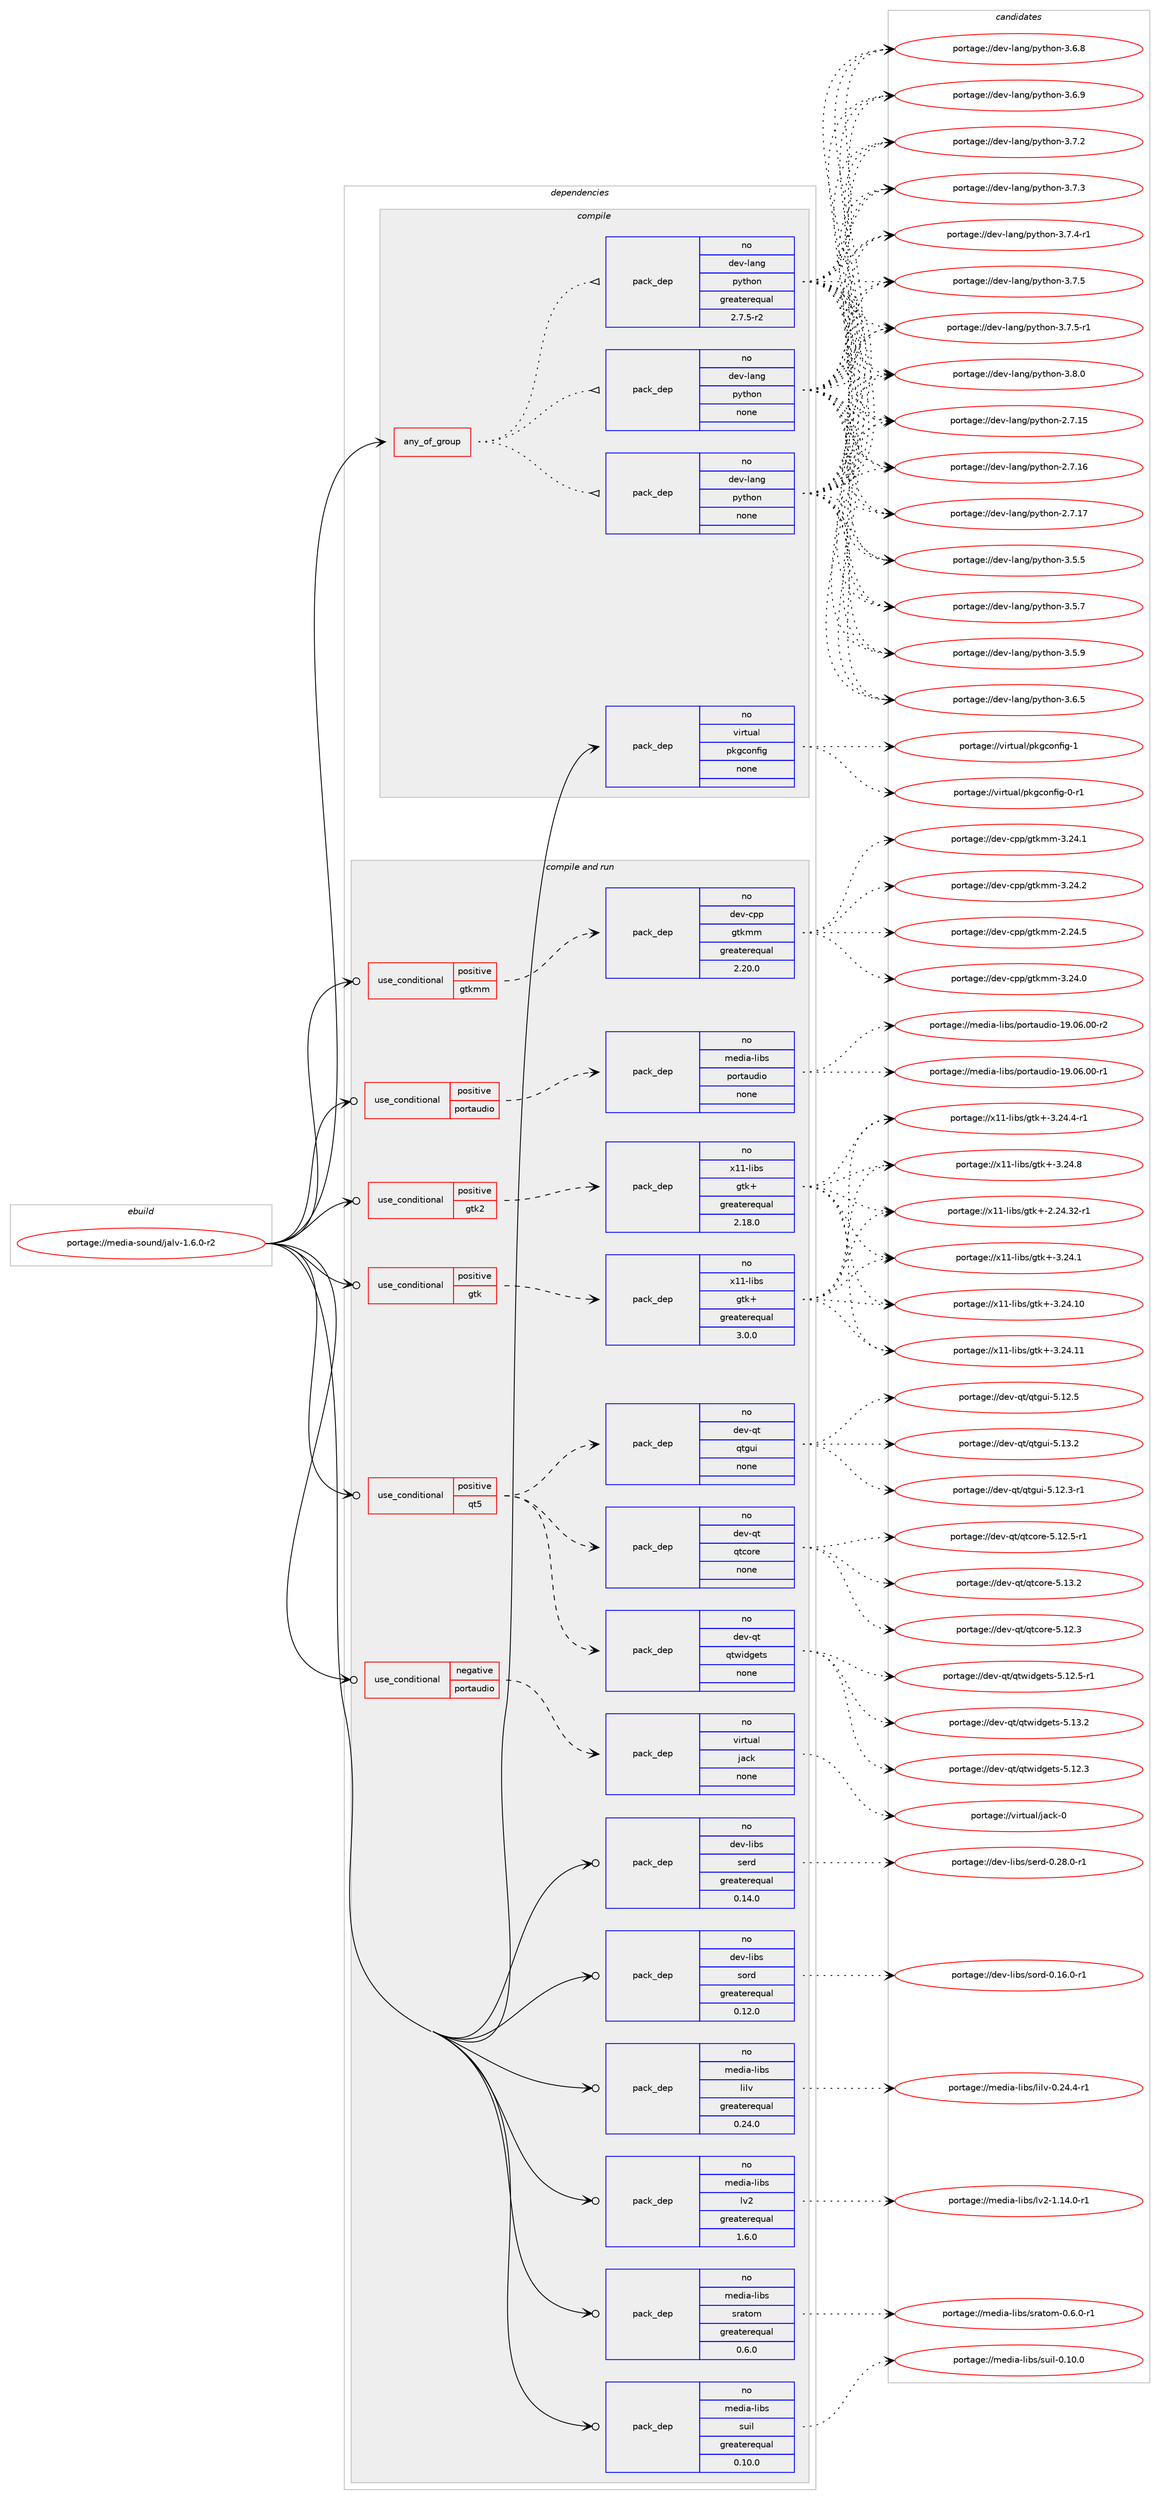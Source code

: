 digraph prolog {

# *************
# Graph options
# *************

newrank=true;
concentrate=true;
compound=true;
graph [rankdir=LR,fontname=Helvetica,fontsize=10,ranksep=1.5];#, ranksep=2.5, nodesep=0.2];
edge  [arrowhead=vee];
node  [fontname=Helvetica,fontsize=10];

# **********
# The ebuild
# **********

subgraph cluster_leftcol {
color=gray;
rank=same;
label=<<i>ebuild</i>>;
id [label="portage://media-sound/jalv-1.6.0-r2", color=red, width=4, href="../media-sound/jalv-1.6.0-r2.svg"];
}

# ****************
# The dependencies
# ****************

subgraph cluster_midcol {
color=gray;
label=<<i>dependencies</i>>;
subgraph cluster_compile {
fillcolor="#eeeeee";
style=filled;
label=<<i>compile</i>>;
subgraph any5316 {
dependency332515 [label=<<TABLE BORDER="0" CELLBORDER="1" CELLSPACING="0" CELLPADDING="4"><TR><TD CELLPADDING="10">any_of_group</TD></TR></TABLE>>, shape=none, color=red];subgraph pack244458 {
dependency332516 [label=<<TABLE BORDER="0" CELLBORDER="1" CELLSPACING="0" CELLPADDING="4" WIDTH="220"><TR><TD ROWSPAN="6" CELLPADDING="30">pack_dep</TD></TR><TR><TD WIDTH="110">no</TD></TR><TR><TD>dev-lang</TD></TR><TR><TD>python</TD></TR><TR><TD>none</TD></TR><TR><TD></TD></TR></TABLE>>, shape=none, color=blue];
}
dependency332515:e -> dependency332516:w [weight=20,style="dotted",arrowhead="oinv"];
subgraph pack244459 {
dependency332517 [label=<<TABLE BORDER="0" CELLBORDER="1" CELLSPACING="0" CELLPADDING="4" WIDTH="220"><TR><TD ROWSPAN="6" CELLPADDING="30">pack_dep</TD></TR><TR><TD WIDTH="110">no</TD></TR><TR><TD>dev-lang</TD></TR><TR><TD>python</TD></TR><TR><TD>none</TD></TR><TR><TD></TD></TR></TABLE>>, shape=none, color=blue];
}
dependency332515:e -> dependency332517:w [weight=20,style="dotted",arrowhead="oinv"];
subgraph pack244460 {
dependency332518 [label=<<TABLE BORDER="0" CELLBORDER="1" CELLSPACING="0" CELLPADDING="4" WIDTH="220"><TR><TD ROWSPAN="6" CELLPADDING="30">pack_dep</TD></TR><TR><TD WIDTH="110">no</TD></TR><TR><TD>dev-lang</TD></TR><TR><TD>python</TD></TR><TR><TD>greaterequal</TD></TR><TR><TD>2.7.5-r2</TD></TR></TABLE>>, shape=none, color=blue];
}
dependency332515:e -> dependency332518:w [weight=20,style="dotted",arrowhead="oinv"];
}
id:e -> dependency332515:w [weight=20,style="solid",arrowhead="vee"];
subgraph pack244461 {
dependency332519 [label=<<TABLE BORDER="0" CELLBORDER="1" CELLSPACING="0" CELLPADDING="4" WIDTH="220"><TR><TD ROWSPAN="6" CELLPADDING="30">pack_dep</TD></TR><TR><TD WIDTH="110">no</TD></TR><TR><TD>virtual</TD></TR><TR><TD>pkgconfig</TD></TR><TR><TD>none</TD></TR><TR><TD></TD></TR></TABLE>>, shape=none, color=blue];
}
id:e -> dependency332519:w [weight=20,style="solid",arrowhead="vee"];
}
subgraph cluster_compileandrun {
fillcolor="#eeeeee";
style=filled;
label=<<i>compile and run</i>>;
subgraph cond82598 {
dependency332520 [label=<<TABLE BORDER="0" CELLBORDER="1" CELLSPACING="0" CELLPADDING="4"><TR><TD ROWSPAN="3" CELLPADDING="10">use_conditional</TD></TR><TR><TD>negative</TD></TR><TR><TD>portaudio</TD></TR></TABLE>>, shape=none, color=red];
subgraph pack244462 {
dependency332521 [label=<<TABLE BORDER="0" CELLBORDER="1" CELLSPACING="0" CELLPADDING="4" WIDTH="220"><TR><TD ROWSPAN="6" CELLPADDING="30">pack_dep</TD></TR><TR><TD WIDTH="110">no</TD></TR><TR><TD>virtual</TD></TR><TR><TD>jack</TD></TR><TR><TD>none</TD></TR><TR><TD></TD></TR></TABLE>>, shape=none, color=blue];
}
dependency332520:e -> dependency332521:w [weight=20,style="dashed",arrowhead="vee"];
}
id:e -> dependency332520:w [weight=20,style="solid",arrowhead="odotvee"];
subgraph cond82599 {
dependency332522 [label=<<TABLE BORDER="0" CELLBORDER="1" CELLSPACING="0" CELLPADDING="4"><TR><TD ROWSPAN="3" CELLPADDING="10">use_conditional</TD></TR><TR><TD>positive</TD></TR><TR><TD>gtk</TD></TR></TABLE>>, shape=none, color=red];
subgraph pack244463 {
dependency332523 [label=<<TABLE BORDER="0" CELLBORDER="1" CELLSPACING="0" CELLPADDING="4" WIDTH="220"><TR><TD ROWSPAN="6" CELLPADDING="30">pack_dep</TD></TR><TR><TD WIDTH="110">no</TD></TR><TR><TD>x11-libs</TD></TR><TR><TD>gtk+</TD></TR><TR><TD>greaterequal</TD></TR><TR><TD>3.0.0</TD></TR></TABLE>>, shape=none, color=blue];
}
dependency332522:e -> dependency332523:w [weight=20,style="dashed",arrowhead="vee"];
}
id:e -> dependency332522:w [weight=20,style="solid",arrowhead="odotvee"];
subgraph cond82600 {
dependency332524 [label=<<TABLE BORDER="0" CELLBORDER="1" CELLSPACING="0" CELLPADDING="4"><TR><TD ROWSPAN="3" CELLPADDING="10">use_conditional</TD></TR><TR><TD>positive</TD></TR><TR><TD>gtk2</TD></TR></TABLE>>, shape=none, color=red];
subgraph pack244464 {
dependency332525 [label=<<TABLE BORDER="0" CELLBORDER="1" CELLSPACING="0" CELLPADDING="4" WIDTH="220"><TR><TD ROWSPAN="6" CELLPADDING="30">pack_dep</TD></TR><TR><TD WIDTH="110">no</TD></TR><TR><TD>x11-libs</TD></TR><TR><TD>gtk+</TD></TR><TR><TD>greaterequal</TD></TR><TR><TD>2.18.0</TD></TR></TABLE>>, shape=none, color=blue];
}
dependency332524:e -> dependency332525:w [weight=20,style="dashed",arrowhead="vee"];
}
id:e -> dependency332524:w [weight=20,style="solid",arrowhead="odotvee"];
subgraph cond82601 {
dependency332526 [label=<<TABLE BORDER="0" CELLBORDER="1" CELLSPACING="0" CELLPADDING="4"><TR><TD ROWSPAN="3" CELLPADDING="10">use_conditional</TD></TR><TR><TD>positive</TD></TR><TR><TD>gtkmm</TD></TR></TABLE>>, shape=none, color=red];
subgraph pack244465 {
dependency332527 [label=<<TABLE BORDER="0" CELLBORDER="1" CELLSPACING="0" CELLPADDING="4" WIDTH="220"><TR><TD ROWSPAN="6" CELLPADDING="30">pack_dep</TD></TR><TR><TD WIDTH="110">no</TD></TR><TR><TD>dev-cpp</TD></TR><TR><TD>gtkmm</TD></TR><TR><TD>greaterequal</TD></TR><TR><TD>2.20.0</TD></TR></TABLE>>, shape=none, color=blue];
}
dependency332526:e -> dependency332527:w [weight=20,style="dashed",arrowhead="vee"];
}
id:e -> dependency332526:w [weight=20,style="solid",arrowhead="odotvee"];
subgraph cond82602 {
dependency332528 [label=<<TABLE BORDER="0" CELLBORDER="1" CELLSPACING="0" CELLPADDING="4"><TR><TD ROWSPAN="3" CELLPADDING="10">use_conditional</TD></TR><TR><TD>positive</TD></TR><TR><TD>portaudio</TD></TR></TABLE>>, shape=none, color=red];
subgraph pack244466 {
dependency332529 [label=<<TABLE BORDER="0" CELLBORDER="1" CELLSPACING="0" CELLPADDING="4" WIDTH="220"><TR><TD ROWSPAN="6" CELLPADDING="30">pack_dep</TD></TR><TR><TD WIDTH="110">no</TD></TR><TR><TD>media-libs</TD></TR><TR><TD>portaudio</TD></TR><TR><TD>none</TD></TR><TR><TD></TD></TR></TABLE>>, shape=none, color=blue];
}
dependency332528:e -> dependency332529:w [weight=20,style="dashed",arrowhead="vee"];
}
id:e -> dependency332528:w [weight=20,style="solid",arrowhead="odotvee"];
subgraph cond82603 {
dependency332530 [label=<<TABLE BORDER="0" CELLBORDER="1" CELLSPACING="0" CELLPADDING="4"><TR><TD ROWSPAN="3" CELLPADDING="10">use_conditional</TD></TR><TR><TD>positive</TD></TR><TR><TD>qt5</TD></TR></TABLE>>, shape=none, color=red];
subgraph pack244467 {
dependency332531 [label=<<TABLE BORDER="0" CELLBORDER="1" CELLSPACING="0" CELLPADDING="4" WIDTH="220"><TR><TD ROWSPAN="6" CELLPADDING="30">pack_dep</TD></TR><TR><TD WIDTH="110">no</TD></TR><TR><TD>dev-qt</TD></TR><TR><TD>qtcore</TD></TR><TR><TD>none</TD></TR><TR><TD></TD></TR></TABLE>>, shape=none, color=blue];
}
dependency332530:e -> dependency332531:w [weight=20,style="dashed",arrowhead="vee"];
subgraph pack244468 {
dependency332532 [label=<<TABLE BORDER="0" CELLBORDER="1" CELLSPACING="0" CELLPADDING="4" WIDTH="220"><TR><TD ROWSPAN="6" CELLPADDING="30">pack_dep</TD></TR><TR><TD WIDTH="110">no</TD></TR><TR><TD>dev-qt</TD></TR><TR><TD>qtgui</TD></TR><TR><TD>none</TD></TR><TR><TD></TD></TR></TABLE>>, shape=none, color=blue];
}
dependency332530:e -> dependency332532:w [weight=20,style="dashed",arrowhead="vee"];
subgraph pack244469 {
dependency332533 [label=<<TABLE BORDER="0" CELLBORDER="1" CELLSPACING="0" CELLPADDING="4" WIDTH="220"><TR><TD ROWSPAN="6" CELLPADDING="30">pack_dep</TD></TR><TR><TD WIDTH="110">no</TD></TR><TR><TD>dev-qt</TD></TR><TR><TD>qtwidgets</TD></TR><TR><TD>none</TD></TR><TR><TD></TD></TR></TABLE>>, shape=none, color=blue];
}
dependency332530:e -> dependency332533:w [weight=20,style="dashed",arrowhead="vee"];
}
id:e -> dependency332530:w [weight=20,style="solid",arrowhead="odotvee"];
subgraph pack244470 {
dependency332534 [label=<<TABLE BORDER="0" CELLBORDER="1" CELLSPACING="0" CELLPADDING="4" WIDTH="220"><TR><TD ROWSPAN="6" CELLPADDING="30">pack_dep</TD></TR><TR><TD WIDTH="110">no</TD></TR><TR><TD>dev-libs</TD></TR><TR><TD>serd</TD></TR><TR><TD>greaterequal</TD></TR><TR><TD>0.14.0</TD></TR></TABLE>>, shape=none, color=blue];
}
id:e -> dependency332534:w [weight=20,style="solid",arrowhead="odotvee"];
subgraph pack244471 {
dependency332535 [label=<<TABLE BORDER="0" CELLBORDER="1" CELLSPACING="0" CELLPADDING="4" WIDTH="220"><TR><TD ROWSPAN="6" CELLPADDING="30">pack_dep</TD></TR><TR><TD WIDTH="110">no</TD></TR><TR><TD>dev-libs</TD></TR><TR><TD>sord</TD></TR><TR><TD>greaterequal</TD></TR><TR><TD>0.12.0</TD></TR></TABLE>>, shape=none, color=blue];
}
id:e -> dependency332535:w [weight=20,style="solid",arrowhead="odotvee"];
subgraph pack244472 {
dependency332536 [label=<<TABLE BORDER="0" CELLBORDER="1" CELLSPACING="0" CELLPADDING="4" WIDTH="220"><TR><TD ROWSPAN="6" CELLPADDING="30">pack_dep</TD></TR><TR><TD WIDTH="110">no</TD></TR><TR><TD>media-libs</TD></TR><TR><TD>lilv</TD></TR><TR><TD>greaterequal</TD></TR><TR><TD>0.24.0</TD></TR></TABLE>>, shape=none, color=blue];
}
id:e -> dependency332536:w [weight=20,style="solid",arrowhead="odotvee"];
subgraph pack244473 {
dependency332537 [label=<<TABLE BORDER="0" CELLBORDER="1" CELLSPACING="0" CELLPADDING="4" WIDTH="220"><TR><TD ROWSPAN="6" CELLPADDING="30">pack_dep</TD></TR><TR><TD WIDTH="110">no</TD></TR><TR><TD>media-libs</TD></TR><TR><TD>lv2</TD></TR><TR><TD>greaterequal</TD></TR><TR><TD>1.6.0</TD></TR></TABLE>>, shape=none, color=blue];
}
id:e -> dependency332537:w [weight=20,style="solid",arrowhead="odotvee"];
subgraph pack244474 {
dependency332538 [label=<<TABLE BORDER="0" CELLBORDER="1" CELLSPACING="0" CELLPADDING="4" WIDTH="220"><TR><TD ROWSPAN="6" CELLPADDING="30">pack_dep</TD></TR><TR><TD WIDTH="110">no</TD></TR><TR><TD>media-libs</TD></TR><TR><TD>sratom</TD></TR><TR><TD>greaterequal</TD></TR><TR><TD>0.6.0</TD></TR></TABLE>>, shape=none, color=blue];
}
id:e -> dependency332538:w [weight=20,style="solid",arrowhead="odotvee"];
subgraph pack244475 {
dependency332539 [label=<<TABLE BORDER="0" CELLBORDER="1" CELLSPACING="0" CELLPADDING="4" WIDTH="220"><TR><TD ROWSPAN="6" CELLPADDING="30">pack_dep</TD></TR><TR><TD WIDTH="110">no</TD></TR><TR><TD>media-libs</TD></TR><TR><TD>suil</TD></TR><TR><TD>greaterequal</TD></TR><TR><TD>0.10.0</TD></TR></TABLE>>, shape=none, color=blue];
}
id:e -> dependency332539:w [weight=20,style="solid",arrowhead="odotvee"];
}
subgraph cluster_run {
fillcolor="#eeeeee";
style=filled;
label=<<i>run</i>>;
}
}

# **************
# The candidates
# **************

subgraph cluster_choices {
rank=same;
color=gray;
label=<<i>candidates</i>>;

subgraph choice244458 {
color=black;
nodesep=1;
choiceportage10010111845108971101034711212111610411111045504655464953 [label="portage://dev-lang/python-2.7.15", color=red, width=4,href="../dev-lang/python-2.7.15.svg"];
choiceportage10010111845108971101034711212111610411111045504655464954 [label="portage://dev-lang/python-2.7.16", color=red, width=4,href="../dev-lang/python-2.7.16.svg"];
choiceportage10010111845108971101034711212111610411111045504655464955 [label="portage://dev-lang/python-2.7.17", color=red, width=4,href="../dev-lang/python-2.7.17.svg"];
choiceportage100101118451089711010347112121116104111110455146534653 [label="portage://dev-lang/python-3.5.5", color=red, width=4,href="../dev-lang/python-3.5.5.svg"];
choiceportage100101118451089711010347112121116104111110455146534655 [label="portage://dev-lang/python-3.5.7", color=red, width=4,href="../dev-lang/python-3.5.7.svg"];
choiceportage100101118451089711010347112121116104111110455146534657 [label="portage://dev-lang/python-3.5.9", color=red, width=4,href="../dev-lang/python-3.5.9.svg"];
choiceportage100101118451089711010347112121116104111110455146544653 [label="portage://dev-lang/python-3.6.5", color=red, width=4,href="../dev-lang/python-3.6.5.svg"];
choiceportage100101118451089711010347112121116104111110455146544656 [label="portage://dev-lang/python-3.6.8", color=red, width=4,href="../dev-lang/python-3.6.8.svg"];
choiceportage100101118451089711010347112121116104111110455146544657 [label="portage://dev-lang/python-3.6.9", color=red, width=4,href="../dev-lang/python-3.6.9.svg"];
choiceportage100101118451089711010347112121116104111110455146554650 [label="portage://dev-lang/python-3.7.2", color=red, width=4,href="../dev-lang/python-3.7.2.svg"];
choiceportage100101118451089711010347112121116104111110455146554651 [label="portage://dev-lang/python-3.7.3", color=red, width=4,href="../dev-lang/python-3.7.3.svg"];
choiceportage1001011184510897110103471121211161041111104551465546524511449 [label="portage://dev-lang/python-3.7.4-r1", color=red, width=4,href="../dev-lang/python-3.7.4-r1.svg"];
choiceportage100101118451089711010347112121116104111110455146554653 [label="portage://dev-lang/python-3.7.5", color=red, width=4,href="../dev-lang/python-3.7.5.svg"];
choiceportage1001011184510897110103471121211161041111104551465546534511449 [label="portage://dev-lang/python-3.7.5-r1", color=red, width=4,href="../dev-lang/python-3.7.5-r1.svg"];
choiceportage100101118451089711010347112121116104111110455146564648 [label="portage://dev-lang/python-3.8.0", color=red, width=4,href="../dev-lang/python-3.8.0.svg"];
dependency332516:e -> choiceportage10010111845108971101034711212111610411111045504655464953:w [style=dotted,weight="100"];
dependency332516:e -> choiceportage10010111845108971101034711212111610411111045504655464954:w [style=dotted,weight="100"];
dependency332516:e -> choiceportage10010111845108971101034711212111610411111045504655464955:w [style=dotted,weight="100"];
dependency332516:e -> choiceportage100101118451089711010347112121116104111110455146534653:w [style=dotted,weight="100"];
dependency332516:e -> choiceportage100101118451089711010347112121116104111110455146534655:w [style=dotted,weight="100"];
dependency332516:e -> choiceportage100101118451089711010347112121116104111110455146534657:w [style=dotted,weight="100"];
dependency332516:e -> choiceportage100101118451089711010347112121116104111110455146544653:w [style=dotted,weight="100"];
dependency332516:e -> choiceportage100101118451089711010347112121116104111110455146544656:w [style=dotted,weight="100"];
dependency332516:e -> choiceportage100101118451089711010347112121116104111110455146544657:w [style=dotted,weight="100"];
dependency332516:e -> choiceportage100101118451089711010347112121116104111110455146554650:w [style=dotted,weight="100"];
dependency332516:e -> choiceportage100101118451089711010347112121116104111110455146554651:w [style=dotted,weight="100"];
dependency332516:e -> choiceportage1001011184510897110103471121211161041111104551465546524511449:w [style=dotted,weight="100"];
dependency332516:e -> choiceportage100101118451089711010347112121116104111110455146554653:w [style=dotted,weight="100"];
dependency332516:e -> choiceportage1001011184510897110103471121211161041111104551465546534511449:w [style=dotted,weight="100"];
dependency332516:e -> choiceportage100101118451089711010347112121116104111110455146564648:w [style=dotted,weight="100"];
}
subgraph choice244459 {
color=black;
nodesep=1;
choiceportage10010111845108971101034711212111610411111045504655464953 [label="portage://dev-lang/python-2.7.15", color=red, width=4,href="../dev-lang/python-2.7.15.svg"];
choiceportage10010111845108971101034711212111610411111045504655464954 [label="portage://dev-lang/python-2.7.16", color=red, width=4,href="../dev-lang/python-2.7.16.svg"];
choiceportage10010111845108971101034711212111610411111045504655464955 [label="portage://dev-lang/python-2.7.17", color=red, width=4,href="../dev-lang/python-2.7.17.svg"];
choiceportage100101118451089711010347112121116104111110455146534653 [label="portage://dev-lang/python-3.5.5", color=red, width=4,href="../dev-lang/python-3.5.5.svg"];
choiceportage100101118451089711010347112121116104111110455146534655 [label="portage://dev-lang/python-3.5.7", color=red, width=4,href="../dev-lang/python-3.5.7.svg"];
choiceportage100101118451089711010347112121116104111110455146534657 [label="portage://dev-lang/python-3.5.9", color=red, width=4,href="../dev-lang/python-3.5.9.svg"];
choiceportage100101118451089711010347112121116104111110455146544653 [label="portage://dev-lang/python-3.6.5", color=red, width=4,href="../dev-lang/python-3.6.5.svg"];
choiceportage100101118451089711010347112121116104111110455146544656 [label="portage://dev-lang/python-3.6.8", color=red, width=4,href="../dev-lang/python-3.6.8.svg"];
choiceportage100101118451089711010347112121116104111110455146544657 [label="portage://dev-lang/python-3.6.9", color=red, width=4,href="../dev-lang/python-3.6.9.svg"];
choiceportage100101118451089711010347112121116104111110455146554650 [label="portage://dev-lang/python-3.7.2", color=red, width=4,href="../dev-lang/python-3.7.2.svg"];
choiceportage100101118451089711010347112121116104111110455146554651 [label="portage://dev-lang/python-3.7.3", color=red, width=4,href="../dev-lang/python-3.7.3.svg"];
choiceportage1001011184510897110103471121211161041111104551465546524511449 [label="portage://dev-lang/python-3.7.4-r1", color=red, width=4,href="../dev-lang/python-3.7.4-r1.svg"];
choiceportage100101118451089711010347112121116104111110455146554653 [label="portage://dev-lang/python-3.7.5", color=red, width=4,href="../dev-lang/python-3.7.5.svg"];
choiceportage1001011184510897110103471121211161041111104551465546534511449 [label="portage://dev-lang/python-3.7.5-r1", color=red, width=4,href="../dev-lang/python-3.7.5-r1.svg"];
choiceportage100101118451089711010347112121116104111110455146564648 [label="portage://dev-lang/python-3.8.0", color=red, width=4,href="../dev-lang/python-3.8.0.svg"];
dependency332517:e -> choiceportage10010111845108971101034711212111610411111045504655464953:w [style=dotted,weight="100"];
dependency332517:e -> choiceportage10010111845108971101034711212111610411111045504655464954:w [style=dotted,weight="100"];
dependency332517:e -> choiceportage10010111845108971101034711212111610411111045504655464955:w [style=dotted,weight="100"];
dependency332517:e -> choiceportage100101118451089711010347112121116104111110455146534653:w [style=dotted,weight="100"];
dependency332517:e -> choiceportage100101118451089711010347112121116104111110455146534655:w [style=dotted,weight="100"];
dependency332517:e -> choiceportage100101118451089711010347112121116104111110455146534657:w [style=dotted,weight="100"];
dependency332517:e -> choiceportage100101118451089711010347112121116104111110455146544653:w [style=dotted,weight="100"];
dependency332517:e -> choiceportage100101118451089711010347112121116104111110455146544656:w [style=dotted,weight="100"];
dependency332517:e -> choiceportage100101118451089711010347112121116104111110455146544657:w [style=dotted,weight="100"];
dependency332517:e -> choiceportage100101118451089711010347112121116104111110455146554650:w [style=dotted,weight="100"];
dependency332517:e -> choiceportage100101118451089711010347112121116104111110455146554651:w [style=dotted,weight="100"];
dependency332517:e -> choiceportage1001011184510897110103471121211161041111104551465546524511449:w [style=dotted,weight="100"];
dependency332517:e -> choiceportage100101118451089711010347112121116104111110455146554653:w [style=dotted,weight="100"];
dependency332517:e -> choiceportage1001011184510897110103471121211161041111104551465546534511449:w [style=dotted,weight="100"];
dependency332517:e -> choiceportage100101118451089711010347112121116104111110455146564648:w [style=dotted,weight="100"];
}
subgraph choice244460 {
color=black;
nodesep=1;
choiceportage10010111845108971101034711212111610411111045504655464953 [label="portage://dev-lang/python-2.7.15", color=red, width=4,href="../dev-lang/python-2.7.15.svg"];
choiceportage10010111845108971101034711212111610411111045504655464954 [label="portage://dev-lang/python-2.7.16", color=red, width=4,href="../dev-lang/python-2.7.16.svg"];
choiceportage10010111845108971101034711212111610411111045504655464955 [label="portage://dev-lang/python-2.7.17", color=red, width=4,href="../dev-lang/python-2.7.17.svg"];
choiceportage100101118451089711010347112121116104111110455146534653 [label="portage://dev-lang/python-3.5.5", color=red, width=4,href="../dev-lang/python-3.5.5.svg"];
choiceportage100101118451089711010347112121116104111110455146534655 [label="portage://dev-lang/python-3.5.7", color=red, width=4,href="../dev-lang/python-3.5.7.svg"];
choiceportage100101118451089711010347112121116104111110455146534657 [label="portage://dev-lang/python-3.5.9", color=red, width=4,href="../dev-lang/python-3.5.9.svg"];
choiceportage100101118451089711010347112121116104111110455146544653 [label="portage://dev-lang/python-3.6.5", color=red, width=4,href="../dev-lang/python-3.6.5.svg"];
choiceportage100101118451089711010347112121116104111110455146544656 [label="portage://dev-lang/python-3.6.8", color=red, width=4,href="../dev-lang/python-3.6.8.svg"];
choiceportage100101118451089711010347112121116104111110455146544657 [label="portage://dev-lang/python-3.6.9", color=red, width=4,href="../dev-lang/python-3.6.9.svg"];
choiceportage100101118451089711010347112121116104111110455146554650 [label="portage://dev-lang/python-3.7.2", color=red, width=4,href="../dev-lang/python-3.7.2.svg"];
choiceportage100101118451089711010347112121116104111110455146554651 [label="portage://dev-lang/python-3.7.3", color=red, width=4,href="../dev-lang/python-3.7.3.svg"];
choiceportage1001011184510897110103471121211161041111104551465546524511449 [label="portage://dev-lang/python-3.7.4-r1", color=red, width=4,href="../dev-lang/python-3.7.4-r1.svg"];
choiceportage100101118451089711010347112121116104111110455146554653 [label="portage://dev-lang/python-3.7.5", color=red, width=4,href="../dev-lang/python-3.7.5.svg"];
choiceportage1001011184510897110103471121211161041111104551465546534511449 [label="portage://dev-lang/python-3.7.5-r1", color=red, width=4,href="../dev-lang/python-3.7.5-r1.svg"];
choiceportage100101118451089711010347112121116104111110455146564648 [label="portage://dev-lang/python-3.8.0", color=red, width=4,href="../dev-lang/python-3.8.0.svg"];
dependency332518:e -> choiceportage10010111845108971101034711212111610411111045504655464953:w [style=dotted,weight="100"];
dependency332518:e -> choiceportage10010111845108971101034711212111610411111045504655464954:w [style=dotted,weight="100"];
dependency332518:e -> choiceportage10010111845108971101034711212111610411111045504655464955:w [style=dotted,weight="100"];
dependency332518:e -> choiceportage100101118451089711010347112121116104111110455146534653:w [style=dotted,weight="100"];
dependency332518:e -> choiceportage100101118451089711010347112121116104111110455146534655:w [style=dotted,weight="100"];
dependency332518:e -> choiceportage100101118451089711010347112121116104111110455146534657:w [style=dotted,weight="100"];
dependency332518:e -> choiceportage100101118451089711010347112121116104111110455146544653:w [style=dotted,weight="100"];
dependency332518:e -> choiceportage100101118451089711010347112121116104111110455146544656:w [style=dotted,weight="100"];
dependency332518:e -> choiceportage100101118451089711010347112121116104111110455146544657:w [style=dotted,weight="100"];
dependency332518:e -> choiceportage100101118451089711010347112121116104111110455146554650:w [style=dotted,weight="100"];
dependency332518:e -> choiceportage100101118451089711010347112121116104111110455146554651:w [style=dotted,weight="100"];
dependency332518:e -> choiceportage1001011184510897110103471121211161041111104551465546524511449:w [style=dotted,weight="100"];
dependency332518:e -> choiceportage100101118451089711010347112121116104111110455146554653:w [style=dotted,weight="100"];
dependency332518:e -> choiceportage1001011184510897110103471121211161041111104551465546534511449:w [style=dotted,weight="100"];
dependency332518:e -> choiceportage100101118451089711010347112121116104111110455146564648:w [style=dotted,weight="100"];
}
subgraph choice244461 {
color=black;
nodesep=1;
choiceportage11810511411611797108471121071039911111010210510345484511449 [label="portage://virtual/pkgconfig-0-r1", color=red, width=4,href="../virtual/pkgconfig-0-r1.svg"];
choiceportage1181051141161179710847112107103991111101021051034549 [label="portage://virtual/pkgconfig-1", color=red, width=4,href="../virtual/pkgconfig-1.svg"];
dependency332519:e -> choiceportage11810511411611797108471121071039911111010210510345484511449:w [style=dotted,weight="100"];
dependency332519:e -> choiceportage1181051141161179710847112107103991111101021051034549:w [style=dotted,weight="100"];
}
subgraph choice244462 {
color=black;
nodesep=1;
choiceportage118105114116117971084710697991074548 [label="portage://virtual/jack-0", color=red, width=4,href="../virtual/jack-0.svg"];
dependency332521:e -> choiceportage118105114116117971084710697991074548:w [style=dotted,weight="100"];
}
subgraph choice244463 {
color=black;
nodesep=1;
choiceportage12049494510810598115471031161074345504650524651504511449 [label="portage://x11-libs/gtk+-2.24.32-r1", color=red, width=4,href="../x11-libs/gtk+-2.24.32-r1.svg"];
choiceportage12049494510810598115471031161074345514650524649 [label="portage://x11-libs/gtk+-3.24.1", color=red, width=4,href="../x11-libs/gtk+-3.24.1.svg"];
choiceportage1204949451081059811547103116107434551465052464948 [label="portage://x11-libs/gtk+-3.24.10", color=red, width=4,href="../x11-libs/gtk+-3.24.10.svg"];
choiceportage1204949451081059811547103116107434551465052464949 [label="portage://x11-libs/gtk+-3.24.11", color=red, width=4,href="../x11-libs/gtk+-3.24.11.svg"];
choiceportage120494945108105981154710311610743455146505246524511449 [label="portage://x11-libs/gtk+-3.24.4-r1", color=red, width=4,href="../x11-libs/gtk+-3.24.4-r1.svg"];
choiceportage12049494510810598115471031161074345514650524656 [label="portage://x11-libs/gtk+-3.24.8", color=red, width=4,href="../x11-libs/gtk+-3.24.8.svg"];
dependency332523:e -> choiceportage12049494510810598115471031161074345504650524651504511449:w [style=dotted,weight="100"];
dependency332523:e -> choiceportage12049494510810598115471031161074345514650524649:w [style=dotted,weight="100"];
dependency332523:e -> choiceportage1204949451081059811547103116107434551465052464948:w [style=dotted,weight="100"];
dependency332523:e -> choiceportage1204949451081059811547103116107434551465052464949:w [style=dotted,weight="100"];
dependency332523:e -> choiceportage120494945108105981154710311610743455146505246524511449:w [style=dotted,weight="100"];
dependency332523:e -> choiceportage12049494510810598115471031161074345514650524656:w [style=dotted,weight="100"];
}
subgraph choice244464 {
color=black;
nodesep=1;
choiceportage12049494510810598115471031161074345504650524651504511449 [label="portage://x11-libs/gtk+-2.24.32-r1", color=red, width=4,href="../x11-libs/gtk+-2.24.32-r1.svg"];
choiceportage12049494510810598115471031161074345514650524649 [label="portage://x11-libs/gtk+-3.24.1", color=red, width=4,href="../x11-libs/gtk+-3.24.1.svg"];
choiceportage1204949451081059811547103116107434551465052464948 [label="portage://x11-libs/gtk+-3.24.10", color=red, width=4,href="../x11-libs/gtk+-3.24.10.svg"];
choiceportage1204949451081059811547103116107434551465052464949 [label="portage://x11-libs/gtk+-3.24.11", color=red, width=4,href="../x11-libs/gtk+-3.24.11.svg"];
choiceportage120494945108105981154710311610743455146505246524511449 [label="portage://x11-libs/gtk+-3.24.4-r1", color=red, width=4,href="../x11-libs/gtk+-3.24.4-r1.svg"];
choiceportage12049494510810598115471031161074345514650524656 [label="portage://x11-libs/gtk+-3.24.8", color=red, width=4,href="../x11-libs/gtk+-3.24.8.svg"];
dependency332525:e -> choiceportage12049494510810598115471031161074345504650524651504511449:w [style=dotted,weight="100"];
dependency332525:e -> choiceportage12049494510810598115471031161074345514650524649:w [style=dotted,weight="100"];
dependency332525:e -> choiceportage1204949451081059811547103116107434551465052464948:w [style=dotted,weight="100"];
dependency332525:e -> choiceportage1204949451081059811547103116107434551465052464949:w [style=dotted,weight="100"];
dependency332525:e -> choiceportage120494945108105981154710311610743455146505246524511449:w [style=dotted,weight="100"];
dependency332525:e -> choiceportage12049494510810598115471031161074345514650524656:w [style=dotted,weight="100"];
}
subgraph choice244465 {
color=black;
nodesep=1;
choiceportage10010111845991121124710311610710910945504650524653 [label="portage://dev-cpp/gtkmm-2.24.5", color=red, width=4,href="../dev-cpp/gtkmm-2.24.5.svg"];
choiceportage10010111845991121124710311610710910945514650524648 [label="portage://dev-cpp/gtkmm-3.24.0", color=red, width=4,href="../dev-cpp/gtkmm-3.24.0.svg"];
choiceportage10010111845991121124710311610710910945514650524649 [label="portage://dev-cpp/gtkmm-3.24.1", color=red, width=4,href="../dev-cpp/gtkmm-3.24.1.svg"];
choiceportage10010111845991121124710311610710910945514650524650 [label="portage://dev-cpp/gtkmm-3.24.2", color=red, width=4,href="../dev-cpp/gtkmm-3.24.2.svg"];
dependency332527:e -> choiceportage10010111845991121124710311610710910945504650524653:w [style=dotted,weight="100"];
dependency332527:e -> choiceportage10010111845991121124710311610710910945514650524648:w [style=dotted,weight="100"];
dependency332527:e -> choiceportage10010111845991121124710311610710910945514650524649:w [style=dotted,weight="100"];
dependency332527:e -> choiceportage10010111845991121124710311610710910945514650524650:w [style=dotted,weight="100"];
}
subgraph choice244466 {
color=black;
nodesep=1;
choiceportage10910110010597451081059811547112111114116971171001051114549574648544648484511449 [label="portage://media-libs/portaudio-19.06.00-r1", color=red, width=4,href="../media-libs/portaudio-19.06.00-r1.svg"];
choiceportage10910110010597451081059811547112111114116971171001051114549574648544648484511450 [label="portage://media-libs/portaudio-19.06.00-r2", color=red, width=4,href="../media-libs/portaudio-19.06.00-r2.svg"];
dependency332529:e -> choiceportage10910110010597451081059811547112111114116971171001051114549574648544648484511449:w [style=dotted,weight="100"];
dependency332529:e -> choiceportage10910110010597451081059811547112111114116971171001051114549574648544648484511450:w [style=dotted,weight="100"];
}
subgraph choice244467 {
color=black;
nodesep=1;
choiceportage10010111845113116471131169911111410145534649504651 [label="portage://dev-qt/qtcore-5.12.3", color=red, width=4,href="../dev-qt/qtcore-5.12.3.svg"];
choiceportage100101118451131164711311699111114101455346495046534511449 [label="portage://dev-qt/qtcore-5.12.5-r1", color=red, width=4,href="../dev-qt/qtcore-5.12.5-r1.svg"];
choiceportage10010111845113116471131169911111410145534649514650 [label="portage://dev-qt/qtcore-5.13.2", color=red, width=4,href="../dev-qt/qtcore-5.13.2.svg"];
dependency332531:e -> choiceportage10010111845113116471131169911111410145534649504651:w [style=dotted,weight="100"];
dependency332531:e -> choiceportage100101118451131164711311699111114101455346495046534511449:w [style=dotted,weight="100"];
dependency332531:e -> choiceportage10010111845113116471131169911111410145534649514650:w [style=dotted,weight="100"];
}
subgraph choice244468 {
color=black;
nodesep=1;
choiceportage1001011184511311647113116103117105455346495046514511449 [label="portage://dev-qt/qtgui-5.12.3-r1", color=red, width=4,href="../dev-qt/qtgui-5.12.3-r1.svg"];
choiceportage100101118451131164711311610311710545534649504653 [label="portage://dev-qt/qtgui-5.12.5", color=red, width=4,href="../dev-qt/qtgui-5.12.5.svg"];
choiceportage100101118451131164711311610311710545534649514650 [label="portage://dev-qt/qtgui-5.13.2", color=red, width=4,href="../dev-qt/qtgui-5.13.2.svg"];
dependency332532:e -> choiceportage1001011184511311647113116103117105455346495046514511449:w [style=dotted,weight="100"];
dependency332532:e -> choiceportage100101118451131164711311610311710545534649504653:w [style=dotted,weight="100"];
dependency332532:e -> choiceportage100101118451131164711311610311710545534649514650:w [style=dotted,weight="100"];
}
subgraph choice244469 {
color=black;
nodesep=1;
choiceportage100101118451131164711311611910510010310111611545534649504651 [label="portage://dev-qt/qtwidgets-5.12.3", color=red, width=4,href="../dev-qt/qtwidgets-5.12.3.svg"];
choiceportage1001011184511311647113116119105100103101116115455346495046534511449 [label="portage://dev-qt/qtwidgets-5.12.5-r1", color=red, width=4,href="../dev-qt/qtwidgets-5.12.5-r1.svg"];
choiceportage100101118451131164711311611910510010310111611545534649514650 [label="portage://dev-qt/qtwidgets-5.13.2", color=red, width=4,href="../dev-qt/qtwidgets-5.13.2.svg"];
dependency332533:e -> choiceportage100101118451131164711311611910510010310111611545534649504651:w [style=dotted,weight="100"];
dependency332533:e -> choiceportage1001011184511311647113116119105100103101116115455346495046534511449:w [style=dotted,weight="100"];
dependency332533:e -> choiceportage100101118451131164711311611910510010310111611545534649514650:w [style=dotted,weight="100"];
}
subgraph choice244470 {
color=black;
nodesep=1;
choiceportage100101118451081059811547115101114100454846505646484511449 [label="portage://dev-libs/serd-0.28.0-r1", color=red, width=4,href="../dev-libs/serd-0.28.0-r1.svg"];
dependency332534:e -> choiceportage100101118451081059811547115101114100454846505646484511449:w [style=dotted,weight="100"];
}
subgraph choice244471 {
color=black;
nodesep=1;
choiceportage100101118451081059811547115111114100454846495446484511449 [label="portage://dev-libs/sord-0.16.0-r1", color=red, width=4,href="../dev-libs/sord-0.16.0-r1.svg"];
dependency332535:e -> choiceportage100101118451081059811547115111114100454846495446484511449:w [style=dotted,weight="100"];
}
subgraph choice244472 {
color=black;
nodesep=1;
choiceportage10910110010597451081059811547108105108118454846505246524511449 [label="portage://media-libs/lilv-0.24.4-r1", color=red, width=4,href="../media-libs/lilv-0.24.4-r1.svg"];
dependency332536:e -> choiceportage10910110010597451081059811547108105108118454846505246524511449:w [style=dotted,weight="100"];
}
subgraph choice244473 {
color=black;
nodesep=1;
choiceportage1091011001059745108105981154710811850454946495246484511449 [label="portage://media-libs/lv2-1.14.0-r1", color=red, width=4,href="../media-libs/lv2-1.14.0-r1.svg"];
dependency332537:e -> choiceportage1091011001059745108105981154710811850454946495246484511449:w [style=dotted,weight="100"];
}
subgraph choice244474 {
color=black;
nodesep=1;
choiceportage10910110010597451081059811547115114971161111094548465446484511449 [label="portage://media-libs/sratom-0.6.0-r1", color=red, width=4,href="../media-libs/sratom-0.6.0-r1.svg"];
dependency332538:e -> choiceportage10910110010597451081059811547115114971161111094548465446484511449:w [style=dotted,weight="100"];
}
subgraph choice244475 {
color=black;
nodesep=1;
choiceportage1091011001059745108105981154711511710510845484649484648 [label="portage://media-libs/suil-0.10.0", color=red, width=4,href="../media-libs/suil-0.10.0.svg"];
dependency332539:e -> choiceportage1091011001059745108105981154711511710510845484649484648:w [style=dotted,weight="100"];
}
}

}
